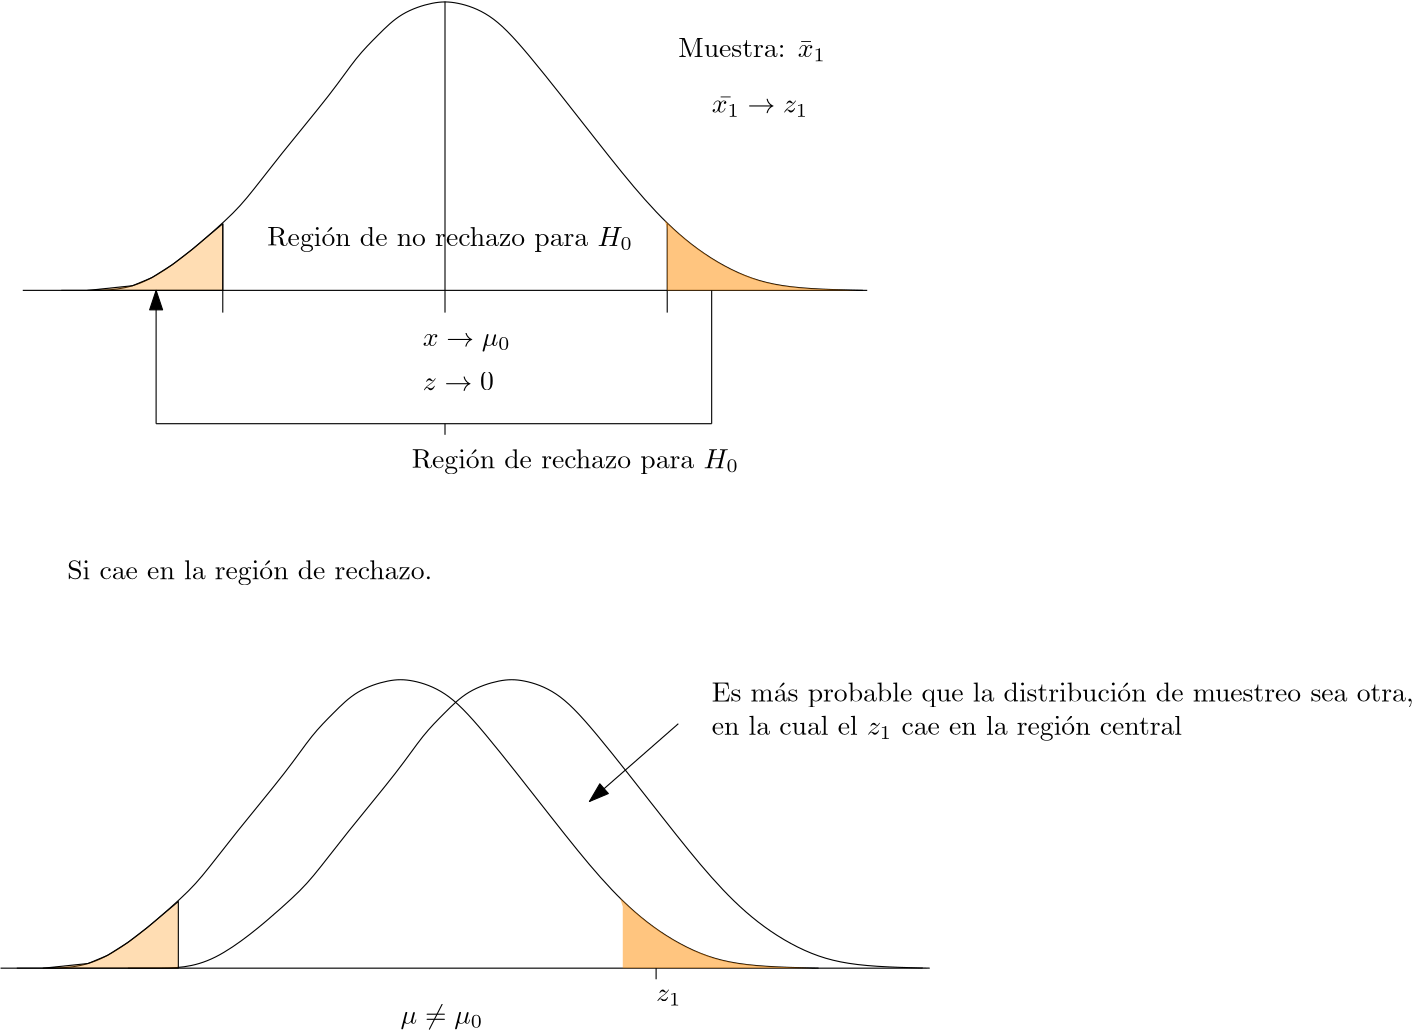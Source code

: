 <?xml version="1.0"?>
<!DOCTYPE ipe SYSTEM "ipe.dtd">
<ipe version="70212" creator="Ipe 7.2.13">
<info created="D:20200729115657" modified="D:20200729115657"/>
<ipestyle name="basic">
<symbol name="arrow/arc(spx)">
<path stroke="sym-stroke" fill="sym-stroke" pen="sym-pen">
0 0 m
-1 0.333 l
-1 -0.333 l
h
</path>
</symbol>
<symbol name="arrow/farc(spx)">
<path stroke="sym-stroke" fill="white" pen="sym-pen">
0 0 m
-1 0.333 l
-1 -0.333 l
h
</path>
</symbol>
<symbol name="arrow/ptarc(spx)">
<path stroke="sym-stroke" fill="sym-stroke" pen="sym-pen">
0 0 m
-1 0.333 l
-0.8 0 l
-1 -0.333 l
h
</path>
</symbol>
<symbol name="arrow/fptarc(spx)">
<path stroke="sym-stroke" fill="white" pen="sym-pen">
0 0 m
-1 0.333 l
-0.8 0 l
-1 -0.333 l
h
</path>
</symbol>
<symbol name="mark/circle(sx)" transformations="translations">
<path fill="sym-stroke">
0.6 0 0 0.6 0 0 e
0.4 0 0 0.4 0 0 e
</path>
</symbol>
<symbol name="mark/disk(sx)" transformations="translations">
<path fill="sym-stroke">
0.6 0 0 0.6 0 0 e
</path>
</symbol>
<symbol name="mark/fdisk(sfx)" transformations="translations">
<group>
<path fill="sym-fill">
0.5 0 0 0.5 0 0 e
</path>
<path fill="sym-stroke" fillrule="eofill">
0.6 0 0 0.6 0 0 e
0.4 0 0 0.4 0 0 e
</path>
</group>
</symbol>
<symbol name="mark/box(sx)" transformations="translations">
<path fill="sym-stroke" fillrule="eofill">
-0.6 -0.6 m
0.6 -0.6 l
0.6 0.6 l
-0.6 0.6 l
h
-0.4 -0.4 m
0.4 -0.4 l
0.4 0.4 l
-0.4 0.4 l
h
</path>
</symbol>
<symbol name="mark/square(sx)" transformations="translations">
<path fill="sym-stroke">
-0.6 -0.6 m
0.6 -0.6 l
0.6 0.6 l
-0.6 0.6 l
h
</path>
</symbol>
<symbol name="mark/fsquare(sfx)" transformations="translations">
<group>
<path fill="sym-fill">
-0.5 -0.5 m
0.5 -0.5 l
0.5 0.5 l
-0.5 0.5 l
h
</path>
<path fill="sym-stroke" fillrule="eofill">
-0.6 -0.6 m
0.6 -0.6 l
0.6 0.6 l
-0.6 0.6 l
h
-0.4 -0.4 m
0.4 -0.4 l
0.4 0.4 l
-0.4 0.4 l
h
</path>
</group>
</symbol>
<symbol name="mark/cross(sx)" transformations="translations">
<group>
<path fill="sym-stroke">
-0.43 -0.57 m
0.57 0.43 l
0.43 0.57 l
-0.57 -0.43 l
h
</path>
<path fill="sym-stroke">
-0.43 0.57 m
0.57 -0.43 l
0.43 -0.57 l
-0.57 0.43 l
h
</path>
</group>
</symbol>
<symbol name="arrow/fnormal(spx)">
<path stroke="sym-stroke" fill="white" pen="sym-pen">
0 0 m
-1 0.333 l
-1 -0.333 l
h
</path>
</symbol>
<symbol name="arrow/pointed(spx)">
<path stroke="sym-stroke" fill="sym-stroke" pen="sym-pen">
0 0 m
-1 0.333 l
-0.8 0 l
-1 -0.333 l
h
</path>
</symbol>
<symbol name="arrow/fpointed(spx)">
<path stroke="sym-stroke" fill="white" pen="sym-pen">
0 0 m
-1 0.333 l
-0.8 0 l
-1 -0.333 l
h
</path>
</symbol>
<symbol name="arrow/linear(spx)">
<path stroke="sym-stroke" pen="sym-pen">
-1 0.333 m
0 0 l
-1 -0.333 l
</path>
</symbol>
<symbol name="arrow/fdouble(spx)">
<path stroke="sym-stroke" fill="white" pen="sym-pen">
0 0 m
-1 0.333 l
-1 -0.333 l
h
-1 0 m
-2 0.333 l
-2 -0.333 l
h
</path>
</symbol>
<symbol name="arrow/double(spx)">
<path stroke="sym-stroke" fill="sym-stroke" pen="sym-pen">
0 0 m
-1 0.333 l
-1 -0.333 l
h
-1 0 m
-2 0.333 l
-2 -0.333 l
h
</path>
</symbol>
<pen name="heavier" value="0.8"/>
<pen name="fat" value="1.2"/>
<pen name="ultrafat" value="2"/>
<symbolsize name="large" value="5"/>
<symbolsize name="small" value="2"/>
<symbolsize name="tiny" value="1.1"/>
<arrowsize name="large" value="10"/>
<arrowsize name="small" value="5"/>
<arrowsize name="tiny" value="3"/>
<color name="red" value="1 0 0"/>
<color name="green" value="0 1 0"/>
<color name="blue" value="0 0 1"/>
<color name="yellow" value="1 1 0"/>
<color name="orange" value="1 0.647 0"/>
<color name="gold" value="1 0.843 0"/>
<color name="purple" value="0.627 0.125 0.941"/>
<color name="gray" value="0.745"/>
<color name="brown" value="0.647 0.165 0.165"/>
<color name="navy" value="0 0 0.502"/>
<color name="pink" value="1 0.753 0.796"/>
<color name="seagreen" value="0.18 0.545 0.341"/>
<color name="turquoise" value="0.251 0.878 0.816"/>
<color name="violet" value="0.933 0.51 0.933"/>
<color name="darkblue" value="0 0 0.545"/>
<color name="darkcyan" value="0 0.545 0.545"/>
<color name="darkgray" value="0.663"/>
<color name="darkgreen" value="0 0.392 0"/>
<color name="darkmagenta" value="0.545 0 0.545"/>
<color name="darkorange" value="1 0.549 0"/>
<color name="darkred" value="0.545 0 0"/>
<color name="lightblue" value="0.678 0.847 0.902"/>
<color name="lightcyan" value="0.878 1 1"/>
<color name="lightgray" value="0.827"/>
<color name="lightgreen" value="0.565 0.933 0.565"/>
<color name="lightyellow" value="1 1 0.878"/>
<dashstyle name="dashed" value="[4] 0"/>
<dashstyle name="dotted" value="[1 3] 0"/>
<dashstyle name="dash dotted" value="[4 2 1 2] 0"/>
<dashstyle name="dash dot dotted" value="[4 2 1 2 1 2] 0"/>
<textsize name="large" value="\large"/>
<textsize name="small" value="\small"/>
<textsize name="tiny" value="\tiny"/>
<textsize name="Large" value="\Large"/>
<textsize name="LARGE" value="\LARGE"/>
<textsize name="huge" value="\huge"/>
<textsize name="Huge" value="\Huge"/>
<textsize name="footnote" value="\footnotesize"/>
<textstyle name="center" begin="\begin{center}" end="\end{center}"/>
<textstyle name="itemize" begin="\begin{itemize}" end="\end{itemize}"/>
<textstyle name="item" begin="\begin{itemize}\item{}" end="\end{itemize}"/>
<gridsize name="4 pts" value="4"/>
<gridsize name="8 pts (~3 mm)" value="8"/>
<gridsize name="16 pts (~6 mm)" value="16"/>
<gridsize name="32 pts (~12 mm)" value="32"/>
<gridsize name="10 pts (~3.5 mm)" value="10"/>
<gridsize name="20 pts (~7 mm)" value="20"/>
<gridsize name="14 pts (~5 mm)" value="14"/>
<gridsize name="28 pts (~10 mm)" value="28"/>
<gridsize name="56 pts (~20 mm)" value="56"/>
<anglesize name="90 deg" value="90"/>
<anglesize name="60 deg" value="60"/>
<anglesize name="45 deg" value="45"/>
<anglesize name="30 deg" value="30"/>
<anglesize name="22.5 deg" value="22.5"/>
<opacity name="10%" value="0.1"/>
<opacity name="30%" value="0.3"/>
<opacity name="50%" value="0.5"/>
<opacity name="75%" value="0.75"/>
<tiling name="falling" angle="-60" step="4" width="1"/>
<tiling name="rising" angle="30" step="4" width="1"/>
</ipestyle>
<page>
<layer name="alpha"/>
<view layers="alpha" active="alpha"/>
<path layer="alpha" matrix="1 0 0 1 -92 200" stroke="black">
156 496 m
144 496
160 496
180 496
208 520
216 528
228 544
248 568
256 580
264 588
272 596
284 600
292 600
304 596
316 584
344 548
360 528
376 512
396 500
416 496
444 496
436 496 c
</path>
<path matrix="1 0 0 1 -92 200" stroke="black">
136 496 m
440 496 l
</path>
<path matrix="1 0 0 1 -60 40" stroke="black">
256 760 m
256 656 l
</path>
<path matrix="1 0 0 1 -60 40" stroke="black">
256 648 m
256 656 l
</path>
<path matrix="1 0 0 1 -60 40" stroke="black">
176 680 m
176 648 l
</path>
<path matrix="1 0 0 1 -60 40" stroke="black">
336 680 m
336 648 l
</path>
<path matrix="1 0 0 1 -60 40" stroke="black" fill="darkorange" opacity="30%" stroke-opacity="opaque">
127.333 656 m
176 656 l
176 680 l
164.939 670.709 l
157.782 665.212 l
150.455 660.582 l
143.498 657.671 l
127.333 656 l
127.333 656 l
h
</path>
<path matrix="1 0 0 1 -60 40" fill="darkorange" opacity="50%" stroke-opacity="opaque">
404 656 m
336 656 l
336 677.456 l
336 678.155 l
335.031 681.199 l
339.324 677.141 l
345.155 672.289 l
351.182 668.041 l
355.545 665.408 l
358.336 663.912 l
361.435 662.424 l
368.578 659.717 l
370.885 659.065 l
374.822 658.179 l
378.075 657.63 l
384.411 656.91 l
389.117 656.579 l
404 656 l
h
</path>
<text matrix="1 0 0 1 -84 20" transformations="translations" pos="216 692" stroke="black" type="label" width="131.666" height="6.926" depth="1.93" valign="baseline">Región de no rechazo para $H_0$</text>
<path matrix="1 0 0 1 -60 40" stroke="black" fill="darkorange" arrow="normal/normal" opacity="30%" stroke-opacity="opaque">
152 608 m
152 656 l
</path>
<path matrix="1 0 0 1 -60 40" stroke="black" fill="darkorange" opacity="30%" stroke-opacity="opaque">
352 608 m
352 656 l
</path>
<path matrix="1 0 0 1 -60 40" stroke="black" fill="darkorange" opacity="30%" stroke-opacity="opaque">
152 608 m
352 608 l
</path>
<path matrix="1 0 0 1 -60 40" stroke="black" fill="darkorange" opacity="30%" stroke-opacity="opaque">
256 608 m
256 604 l
</path>
<text matrix="1 0 0 1 -60 40" transformations="translations" pos="244 592" stroke="black" type="label" width="117.829" height="6.926" depth="1.93" valign="baseline">Región de rechazo para $H_0$</text>
<text matrix="1 0 0 1 -60 40" transformations="translations" pos="248 636" stroke="black" type="label" width="31.664" height="4.297" depth="1.93" valign="baseline" style="math">x \to \mu_0</text>
<text matrix="1 0 0 1 -60 40" transformations="translations" pos="248 620" stroke="black" type="label" width="25.55" height="6.42" depth="0" valign="baseline" style="math">z \to 0</text>
<text transformations="translations" pos="280 780" stroke="black" type="label" width="56.462" height="6.812" depth="1.49" valign="baseline">Muestra: $\bar{x}_1$ 
</text>
<text transformations="translations" pos="60 592" stroke="black" type="label" width="135.935" height="6.926" depth="1.93" valign="baseline">Si cae en la región de rechazo.
</text>
<path stroke="black">
36 452 m
368 452 l
</path>
<path matrix="1 0 0 1 -68 -44" stroke="black">
156 496 m
144 496
160 496
180 496
208 520
216 528
228 544
248 568
256 580
264 588
272 596
284 600
292 600
304 596
316 584
344 548
360 528
376 512
396 500
416 496
444 496
436 496 c
</path>
<path matrix="1 0 0 1 -108 -44" stroke="black">
156 496 m
144 496
160 496
180 496
208 520
216 528
228 544
248 568
256 580
264 588
272 596
284 600
292 600
304 596
316 584
344 548
360 528
376 512
396 500
416 496
444 496
436 496 c
</path>
<path matrix="1 0 0 1 -76 -204" stroke="black" fill="darkorange" opacity="30%" stroke-opacity="opaque">
127.333 656 m
176 656 l
176 680 l
164.939 670.709 l
157.782 665.212 l
150.455 660.582 l
143.498 657.671 l
127.333 656 l
127.333 656 l
h
</path>
<path matrix="1 0 0 1 -76 -204" fill="darkorange" opacity="50%" stroke-opacity="opaque">
404 656 m
336 656 l
336 677.456 l
336 678.155 l
335.031 681.199 l
339.324 677.141 l
345.155 672.289 l
351.182 668.041 l
355.545 665.408 l
358.336 663.912 l
361.435 662.424 l
368.578 659.717 l
370.885 659.065 l
374.822 658.179 l
378.075 657.63 l
384.411 656.91 l
389.117 656.579 l
404 656 l
h
</path>
<text transformations="translations" pos="292 548" stroke="black" type="label" width="256.234" height="6.926" depth="1.93" valign="baseline">Es más probable que la distribución de muestreo sea otra, </text>
<text transformations="translations" pos="292 760" stroke="black" type="label" width="34.763" height="5.661" depth="1.49" valign="baseline" style="math">\bar{x_1} \to z_1</text>
<text transformations="translations" pos="292 536" stroke="black" type="label" width="169.39" height="6.926" depth="1.93" valign="baseline">en la cual el $z_1$ cae en la región central</text>
<path stroke="black" fill="darkorange" arrow="normal/normal">
280 540 m
248 512 l
</path>
<text transformations="translations" pos="180 432" stroke="black" type="label" width="29.759" height="6.926" depth="1.93" valign="baseline" style="math">\mu \neq \mu_0</text>
<path stroke="black" fill="darkorange">
272 452 m
272 448 l
</path>
<text transformations="translations" pos="272 440" stroke="black" type="label" width="9.102" height="4.294" depth="1.49" valign="baseline" style="math">z_1</text>
</page>
</ipe>
